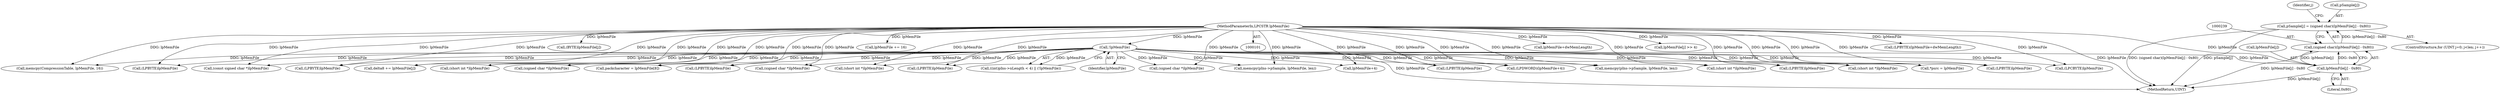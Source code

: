 digraph "0_gstreamer_bc2cdd57d549ab3ba59782e9b395d0cd683fd3ac@pointer" {
"1000234" [label="(Call,pSample[j] = (signed char)(lpMemFile[j] - 0x80))"];
"1000238" [label="(Call,(signed char)(lpMemFile[j] - 0x80))"];
"1000240" [label="(Call,lpMemFile[j] - 0x80)"];
"1000131" [label="(Call,!lpMemFile)"];
"1000104" [label="(MethodParameterIn,LPCSTR lpMemFile)"];
"1000238" [label="(Call,(signed char)(lpMemFile[j] - 0x80))"];
"1001017" [label="(Call,(LPBYTE)lpMemFile)"];
"1000539" [label="(Call,(signed char *)lpMemFile)"];
"1001201" [label="(Call,lpMemFile+4)"];
"1001510" [label="(Call,lpMemFile+dwMemLength)"];
"1000846" [label="(Call,(short int *)lpMemFile)"];
"1000104" [label="(MethodParameterIn,LPCSTR lpMemFile)"];
"1001108" [label="(Call,(short int *)lpMemFile)"];
"1000244" [label="(Literal,0x80)"];
"1000357" [label="(Call,lpMemFile[j] >> 4)"];
"1000234" [label="(Call,pSample[j] = (signed char)(lpMemFile[j] - 0x80))"];
"1001337" [label="(Call,(LPBYTE)lpMemFile)"];
"1001178" [label="(Call,*psrc = lpMemFile)"];
"1001925" [label="(Call,(LPCBYTE)lpMemFile)"];
"1001508" [label="(Call,(LPBYTE)(lpMemFile+dwMemLength))"];
"1000468" [label="(Call,memcpy(pIns->pSample, lpMemFile, len))"];
"1000316" [label="(Call,memcpy(CompressionTable, lpMemFile, 16))"];
"1000123" [label="(Call,((int)pIns->nLength < 4) || (!lpMemFile))"];
"1001740" [label="(Call,(LPBYTE)lpMemFile)"];
"1002047" [label="(MethodReturn,UINT)"];
"1000224" [label="(ControlStructure,for (UINT j=0; j<len; j++))"];
"1000267" [label="(Call,(const signed char *)lpMemFile)"];
"1000974" [label="(Call,(LPBYTE)lpMemFile)"];
"1000347" [label="(Call,(BYTE)lpMemFile[j])"];
"1001274" [label="(Call,delta8 += lpMemFile[j])"];
"1000422" [label="(Call,(short int *)lpMemFile)"];
"1000731" [label="(Call,(signed char *)lpMemFile)"];
"1000241" [label="(Call,lpMemFile[j])"];
"1000240" [label="(Call,lpMemFile[j] - 0x80)"];
"1001182" [label="(Call,packcharacter = lpMemFile[8])"];
"1001567" [label="(Call,(LPBYTE)lpMemFile)"];
"1000645" [label="(Call,(signed char *)lpMemFile)"];
"1000233" [label="(Identifier,j)"];
"1001502" [label="(Call,(LPBYTE)lpMemFile)"];
"1000320" [label="(Call,lpMemFile += 16)"];
"1001199" [label="(Call,(LPDWORD)(lpMemFile+4))"];
"1000132" [label="(Identifier,lpMemFile)"];
"1002011" [label="(Call,memcpy(pIns->pSample, lpMemFile, len))"];
"1000594" [label="(Call,(short int *)lpMemFile)"];
"1000959" [label="(Call,(LPBYTE)lpMemFile)"];
"1000235" [label="(Call,pSample[j])"];
"1000131" [label="(Call,!lpMemFile)"];
"1000234" -> "1000224"  [label="AST: "];
"1000234" -> "1000238"  [label="CFG: "];
"1000235" -> "1000234"  [label="AST: "];
"1000238" -> "1000234"  [label="AST: "];
"1000233" -> "1000234"  [label="CFG: "];
"1000234" -> "1002047"  [label="DDG: pSample[j]"];
"1000234" -> "1002047"  [label="DDG: (signed char)(lpMemFile[j] - 0x80)"];
"1000238" -> "1000234"  [label="DDG: lpMemFile[j] - 0x80"];
"1000238" -> "1000240"  [label="CFG: "];
"1000239" -> "1000238"  [label="AST: "];
"1000240" -> "1000238"  [label="AST: "];
"1000238" -> "1002047"  [label="DDG: lpMemFile[j] - 0x80"];
"1000240" -> "1000238"  [label="DDG: lpMemFile[j]"];
"1000240" -> "1000238"  [label="DDG: 0x80"];
"1000240" -> "1000244"  [label="CFG: "];
"1000241" -> "1000240"  [label="AST: "];
"1000244" -> "1000240"  [label="AST: "];
"1000240" -> "1002047"  [label="DDG: lpMemFile[j]"];
"1000131" -> "1000240"  [label="DDG: lpMemFile"];
"1000104" -> "1000240"  [label="DDG: lpMemFile"];
"1000131" -> "1000123"  [label="AST: "];
"1000131" -> "1000132"  [label="CFG: "];
"1000132" -> "1000131"  [label="AST: "];
"1000123" -> "1000131"  [label="CFG: "];
"1000131" -> "1002047"  [label="DDG: lpMemFile"];
"1000131" -> "1000123"  [label="DDG: lpMemFile"];
"1000104" -> "1000131"  [label="DDG: lpMemFile"];
"1000131" -> "1000267"  [label="DDG: lpMemFile"];
"1000131" -> "1000316"  [label="DDG: lpMemFile"];
"1000131" -> "1000422"  [label="DDG: lpMemFile"];
"1000131" -> "1000468"  [label="DDG: lpMemFile"];
"1000131" -> "1000539"  [label="DDG: lpMemFile"];
"1000131" -> "1000594"  [label="DDG: lpMemFile"];
"1000131" -> "1000645"  [label="DDG: lpMemFile"];
"1000131" -> "1000731"  [label="DDG: lpMemFile"];
"1000131" -> "1000846"  [label="DDG: lpMemFile"];
"1000131" -> "1000959"  [label="DDG: lpMemFile"];
"1000131" -> "1000974"  [label="DDG: lpMemFile"];
"1000131" -> "1001017"  [label="DDG: lpMemFile"];
"1000131" -> "1001108"  [label="DDG: lpMemFile"];
"1000131" -> "1001178"  [label="DDG: lpMemFile"];
"1000131" -> "1001182"  [label="DDG: lpMemFile"];
"1000131" -> "1001199"  [label="DDG: lpMemFile"];
"1000131" -> "1001201"  [label="DDG: lpMemFile"];
"1000131" -> "1001274"  [label="DDG: lpMemFile"];
"1000131" -> "1001337"  [label="DDG: lpMemFile"];
"1000131" -> "1001502"  [label="DDG: lpMemFile"];
"1000131" -> "1001567"  [label="DDG: lpMemFile"];
"1000131" -> "1001740"  [label="DDG: lpMemFile"];
"1000131" -> "1001925"  [label="DDG: lpMemFile"];
"1000131" -> "1002011"  [label="DDG: lpMemFile"];
"1000104" -> "1000101"  [label="AST: "];
"1000104" -> "1002047"  [label="DDG: lpMemFile"];
"1000104" -> "1000267"  [label="DDG: lpMemFile"];
"1000104" -> "1000316"  [label="DDG: lpMemFile"];
"1000104" -> "1000320"  [label="DDG: lpMemFile"];
"1000104" -> "1000347"  [label="DDG: lpMemFile"];
"1000104" -> "1000357"  [label="DDG: lpMemFile"];
"1000104" -> "1000422"  [label="DDG: lpMemFile"];
"1000104" -> "1000468"  [label="DDG: lpMemFile"];
"1000104" -> "1000539"  [label="DDG: lpMemFile"];
"1000104" -> "1000594"  [label="DDG: lpMemFile"];
"1000104" -> "1000645"  [label="DDG: lpMemFile"];
"1000104" -> "1000731"  [label="DDG: lpMemFile"];
"1000104" -> "1000846"  [label="DDG: lpMemFile"];
"1000104" -> "1000959"  [label="DDG: lpMemFile"];
"1000104" -> "1000974"  [label="DDG: lpMemFile"];
"1000104" -> "1001017"  [label="DDG: lpMemFile"];
"1000104" -> "1001108"  [label="DDG: lpMemFile"];
"1000104" -> "1001178"  [label="DDG: lpMemFile"];
"1000104" -> "1001182"  [label="DDG: lpMemFile"];
"1000104" -> "1001199"  [label="DDG: lpMemFile"];
"1000104" -> "1001201"  [label="DDG: lpMemFile"];
"1000104" -> "1001274"  [label="DDG: lpMemFile"];
"1000104" -> "1001337"  [label="DDG: lpMemFile"];
"1000104" -> "1001502"  [label="DDG: lpMemFile"];
"1000104" -> "1001508"  [label="DDG: lpMemFile"];
"1000104" -> "1001510"  [label="DDG: lpMemFile"];
"1000104" -> "1001567"  [label="DDG: lpMemFile"];
"1000104" -> "1001740"  [label="DDG: lpMemFile"];
"1000104" -> "1001925"  [label="DDG: lpMemFile"];
"1000104" -> "1002011"  [label="DDG: lpMemFile"];
}
